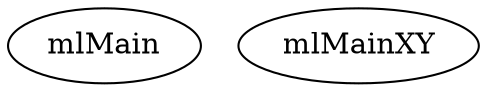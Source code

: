 /* Created by mdot for Matlab */
digraph m2html {

  mlMain [URL="mlMain.html"];
  mlMain [URL="mlMain.html"];
  mlMainXY [URL="mlMainXY.html"];
  mlMainXY [URL="mlMainXY.html"];
}